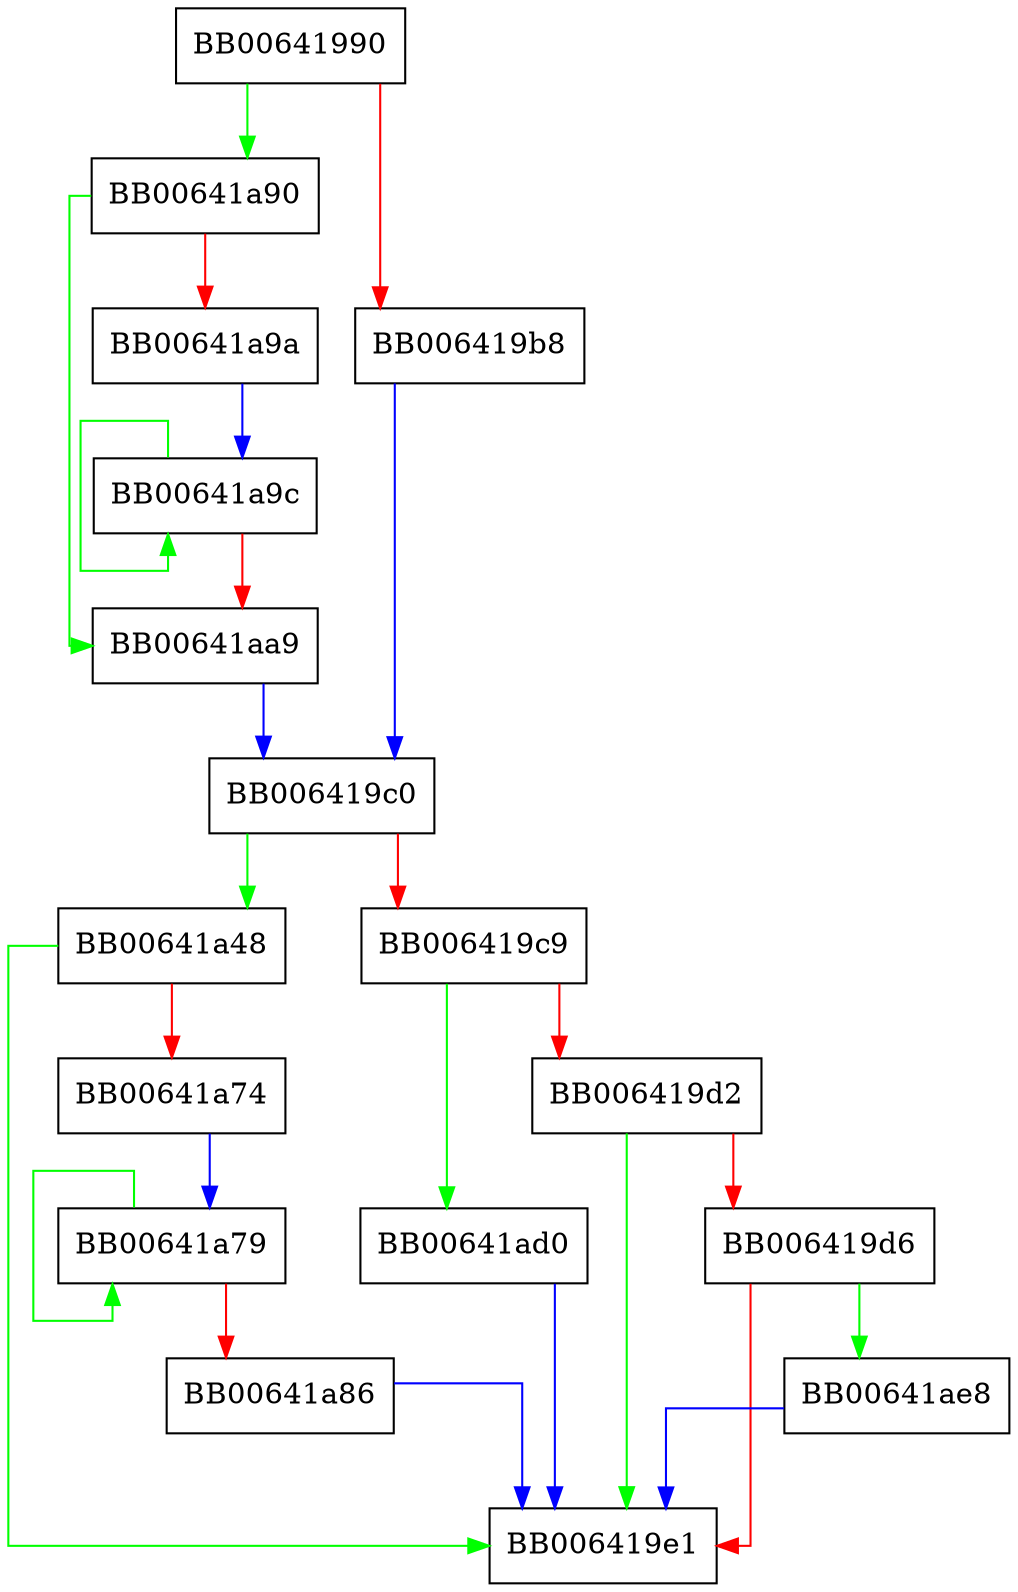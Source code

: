 digraph SHA1_Final {
  node [shape="box"];
  graph [splines=ortho];
  BB00641990 -> BB00641a90 [color="green"];
  BB00641990 -> BB006419b8 [color="red"];
  BB006419b8 -> BB006419c0 [color="blue"];
  BB006419c0 -> BB00641a48 [color="green"];
  BB006419c0 -> BB006419c9 [color="red"];
  BB006419c9 -> BB00641ad0 [color="green"];
  BB006419c9 -> BB006419d2 [color="red"];
  BB006419d2 -> BB006419e1 [color="green"];
  BB006419d2 -> BB006419d6 [color="red"];
  BB006419d6 -> BB00641ae8 [color="green"];
  BB006419d6 -> BB006419e1 [color="red"];
  BB00641a48 -> BB006419e1 [color="green"];
  BB00641a48 -> BB00641a74 [color="red"];
  BB00641a74 -> BB00641a79 [color="blue"];
  BB00641a79 -> BB00641a79 [color="green"];
  BB00641a79 -> BB00641a86 [color="red"];
  BB00641a86 -> BB006419e1 [color="blue"];
  BB00641a90 -> BB00641aa9 [color="green"];
  BB00641a90 -> BB00641a9a [color="red"];
  BB00641a9a -> BB00641a9c [color="blue"];
  BB00641a9c -> BB00641a9c [color="green"];
  BB00641a9c -> BB00641aa9 [color="red"];
  BB00641aa9 -> BB006419c0 [color="blue"];
  BB00641ad0 -> BB006419e1 [color="blue"];
  BB00641ae8 -> BB006419e1 [color="blue"];
}